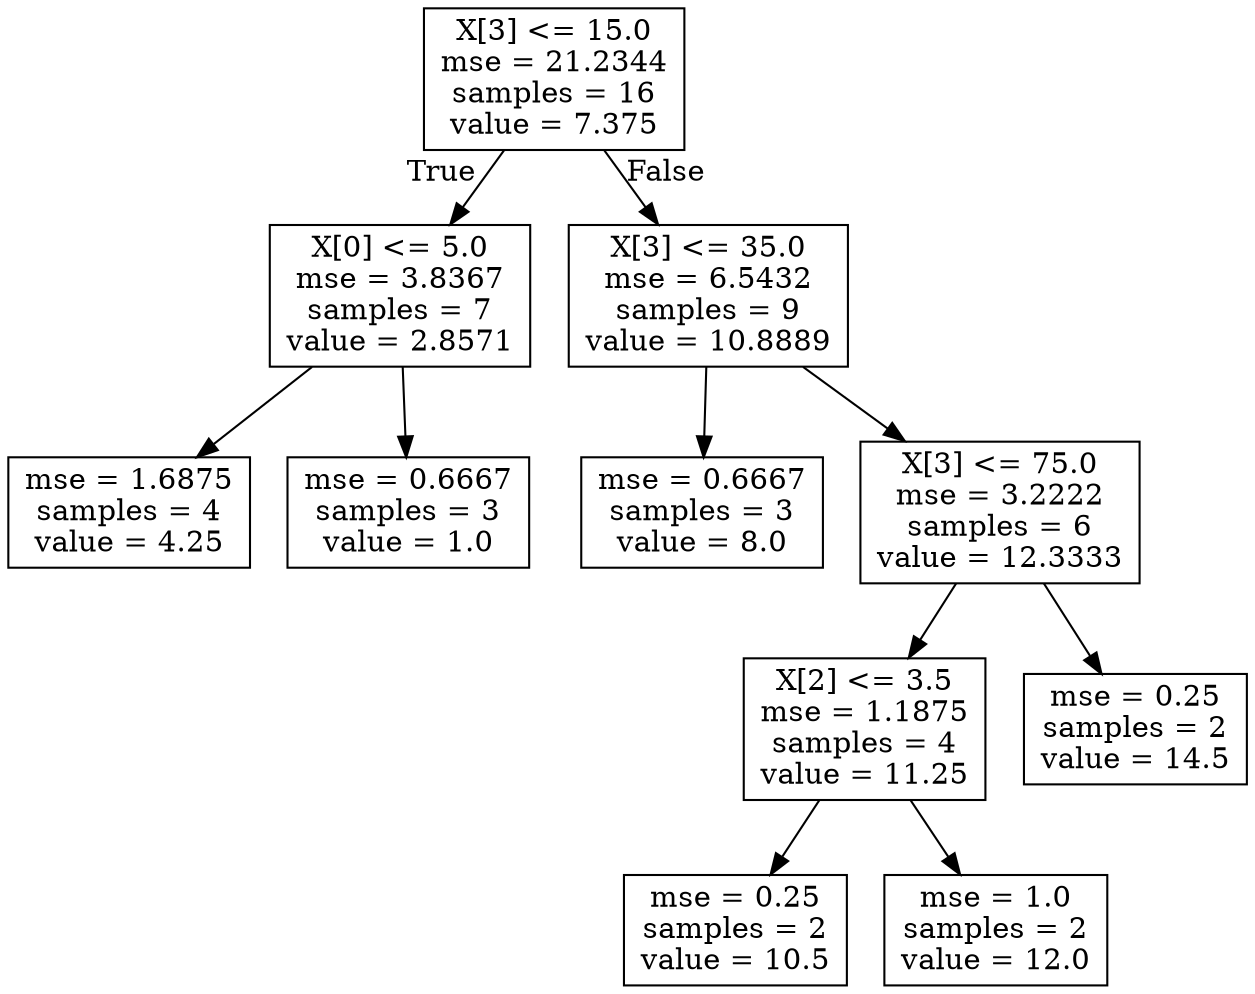 digraph Tree {
node [shape=box] ;
0 [label="X[3] <= 15.0\nmse = 21.2344\nsamples = 16\nvalue = 7.375"] ;
1 [label="X[0] <= 5.0\nmse = 3.8367\nsamples = 7\nvalue = 2.8571"] ;
0 -> 1 [labeldistance=2.5, labelangle=45, headlabel="True"] ;
2 [label="mse = 1.6875\nsamples = 4\nvalue = 4.25"] ;
1 -> 2 ;
3 [label="mse = 0.6667\nsamples = 3\nvalue = 1.0"] ;
1 -> 3 ;
4 [label="X[3] <= 35.0\nmse = 6.5432\nsamples = 9\nvalue = 10.8889"] ;
0 -> 4 [labeldistance=2.5, labelangle=-45, headlabel="False"] ;
5 [label="mse = 0.6667\nsamples = 3\nvalue = 8.0"] ;
4 -> 5 ;
6 [label="X[3] <= 75.0\nmse = 3.2222\nsamples = 6\nvalue = 12.3333"] ;
4 -> 6 ;
7 [label="X[2] <= 3.5\nmse = 1.1875\nsamples = 4\nvalue = 11.25"] ;
6 -> 7 ;
8 [label="mse = 0.25\nsamples = 2\nvalue = 10.5"] ;
7 -> 8 ;
9 [label="mse = 1.0\nsamples = 2\nvalue = 12.0"] ;
7 -> 9 ;
10 [label="mse = 0.25\nsamples = 2\nvalue = 14.5"] ;
6 -> 10 ;
}